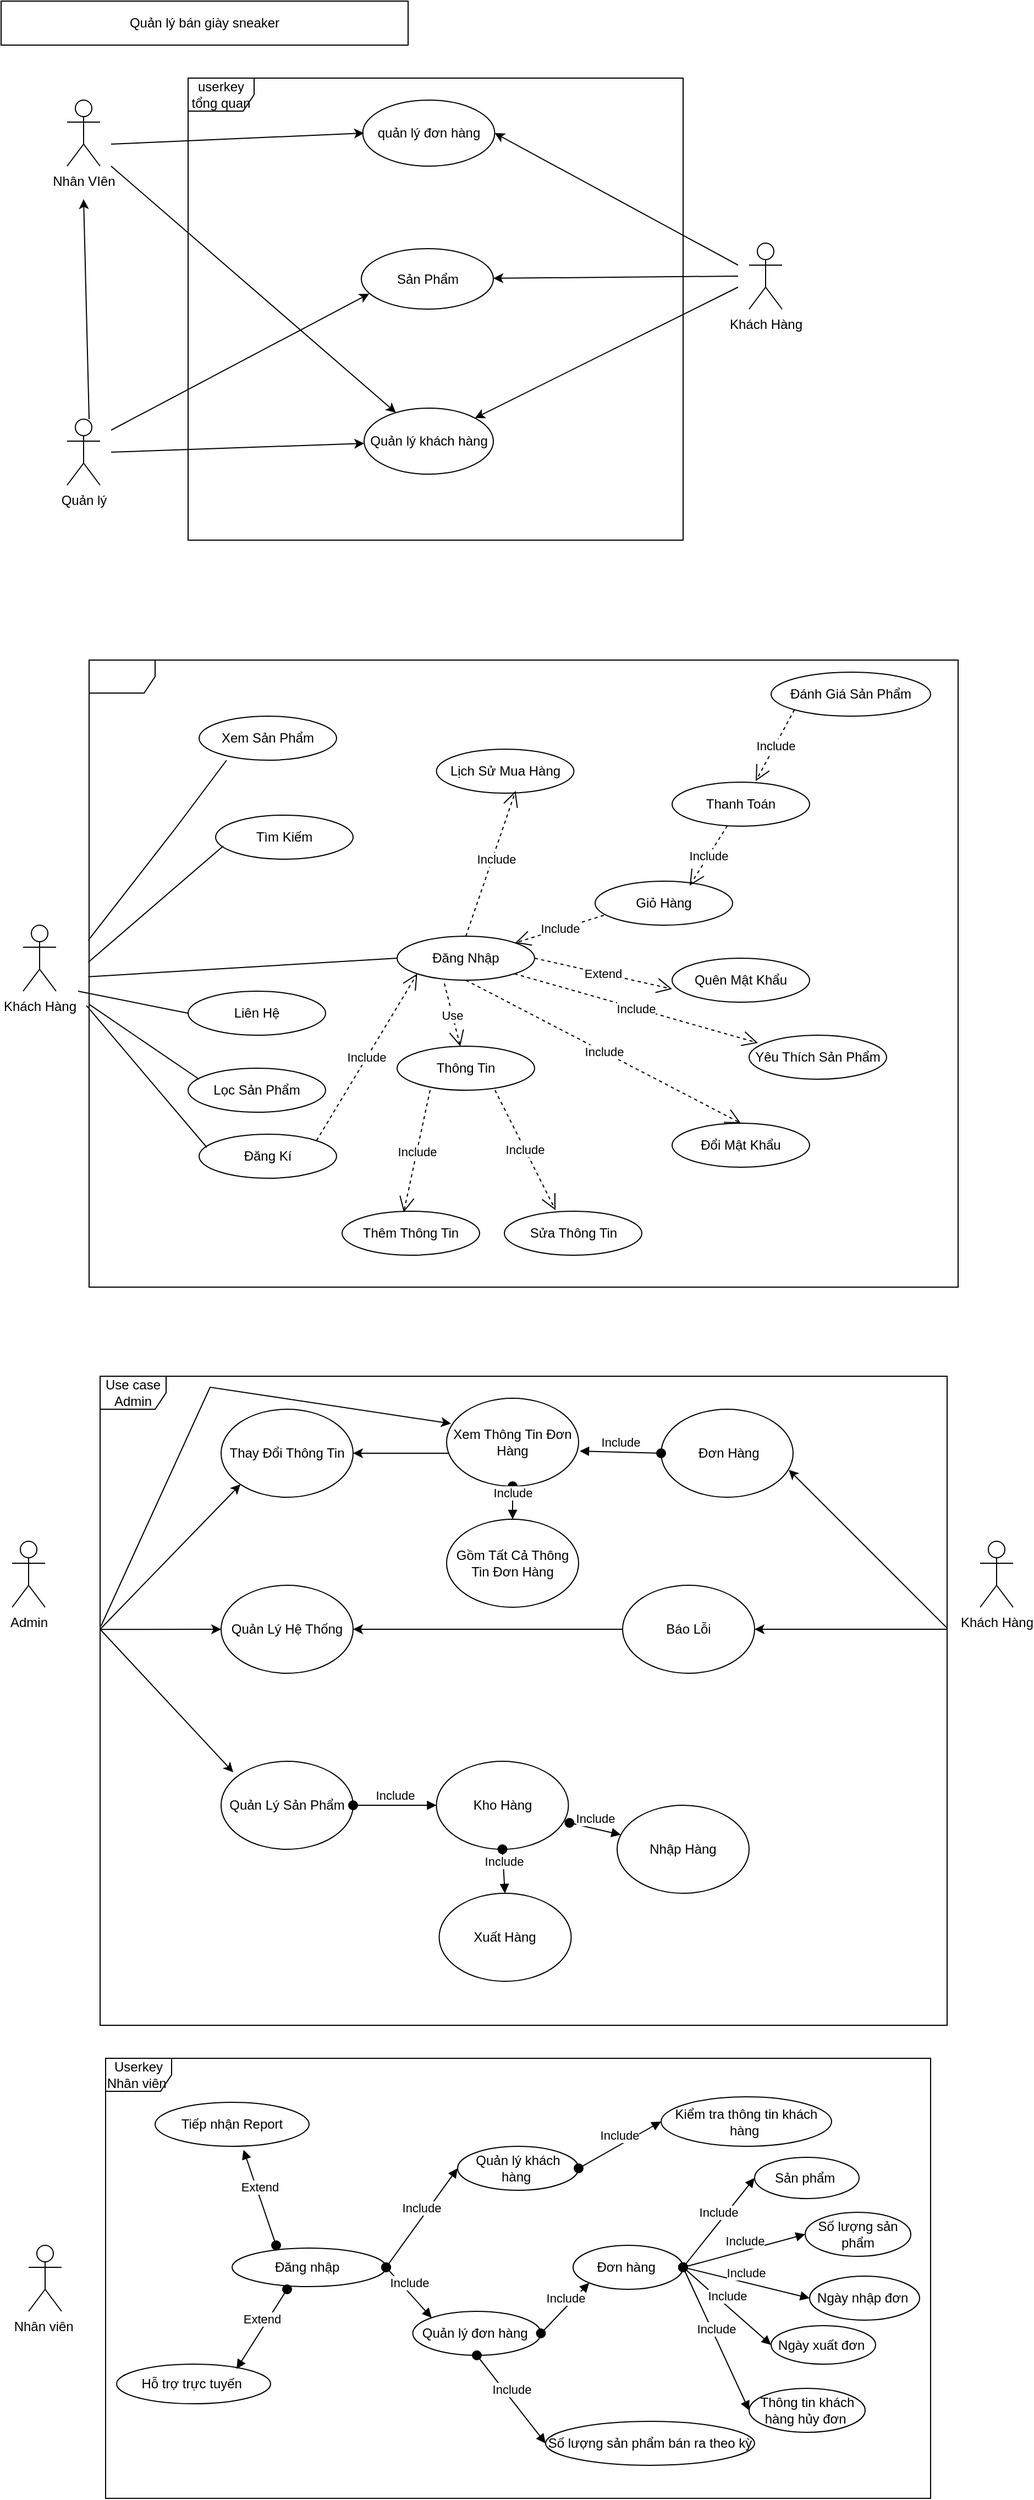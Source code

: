 <mxfile version="22.1.18" type="github">
  <diagram name="Trang-1" id="5llE8GZES7uabzYmKtOs">
    <mxGraphModel dx="880" dy="468" grid="1" gridSize="10" guides="1" tooltips="1" connect="1" arrows="1" fold="1" page="1" pageScale="1" pageWidth="827" pageHeight="1169" math="0" shadow="0">
      <root>
        <mxCell id="0" />
        <mxCell id="1" parent="0" />
        <mxCell id="TOl0E02UGa285p_MY37N-1" value="Quản lý&lt;br&gt;" style="shape=umlActor;verticalLabelPosition=bottom;verticalAlign=top;html=1;outlineConnect=0;" parent="1" vertex="1">
          <mxGeometry x="60" y="380" width="30" height="60" as="geometry" />
        </mxCell>
        <mxCell id="TOl0E02UGa285p_MY37N-2" value="Nhân VIên" style="shape=umlActor;verticalLabelPosition=bottom;verticalAlign=top;html=1;outlineConnect=0;" parent="1" vertex="1">
          <mxGeometry x="60" y="90" width="30" height="60" as="geometry" />
        </mxCell>
        <mxCell id="TOl0E02UGa285p_MY37N-4" value="Khách Hàng&lt;br&gt;" style="shape=umlActor;verticalLabelPosition=bottom;verticalAlign=top;html=1;outlineConnect=0;" parent="1" vertex="1">
          <mxGeometry x="680" y="220" width="30" height="60" as="geometry" />
        </mxCell>
        <mxCell id="TOl0E02UGa285p_MY37N-10" value="userkey tổng quan" style="shape=umlFrame;whiteSpace=wrap;html=1;pointerEvents=0;" parent="1" vertex="1">
          <mxGeometry x="170" y="70" width="450" height="420" as="geometry" />
        </mxCell>
        <mxCell id="JZ5myD8rYxTzlc6HxNOB-1" value="quản lý đơn hàng" style="ellipse;whiteSpace=wrap;html=1;" parent="1" vertex="1">
          <mxGeometry x="328.75" y="90" width="120" height="60" as="geometry" />
        </mxCell>
        <mxCell id="JZ5myD8rYxTzlc6HxNOB-3" value="Quản lý khách hàng" style="ellipse;whiteSpace=wrap;html=1;" parent="1" vertex="1">
          <mxGeometry x="330" y="370" width="117.5" height="60" as="geometry" />
        </mxCell>
        <mxCell id="JZ5myD8rYxTzlc6HxNOB-4" value="Quản lý bán giày sneaker" style="rounded=0;whiteSpace=wrap;html=1;" parent="1" vertex="1">
          <mxGeometry width="370" height="40" as="geometry" />
        </mxCell>
        <mxCell id="JZ5myD8rYxTzlc6HxNOB-5" value="" style="endArrow=classic;html=1;rounded=0;exitX=0.667;exitY=0;exitDx=0;exitDy=0;exitPerimeter=0;" parent="1" source="TOl0E02UGa285p_MY37N-1" edge="1">
          <mxGeometry width="50" height="50" relative="1" as="geometry">
            <mxPoint x="60" y="390" as="sourcePoint" />
            <mxPoint x="75" y="180" as="targetPoint" />
          </mxGeometry>
        </mxCell>
        <mxCell id="JZ5myD8rYxTzlc6HxNOB-6" value="Sản Phẩm" style="ellipse;whiteSpace=wrap;html=1;" parent="1" vertex="1">
          <mxGeometry x="327.5" y="225" width="120" height="55" as="geometry" />
        </mxCell>
        <mxCell id="JZ5myD8rYxTzlc6HxNOB-13" value="" style="endArrow=classic;html=1;rounded=0;" parent="1" target="JZ5myD8rYxTzlc6HxNOB-3" edge="1">
          <mxGeometry width="50" height="50" relative="1" as="geometry">
            <mxPoint x="100" y="150" as="sourcePoint" />
            <mxPoint x="150" y="100" as="targetPoint" />
          </mxGeometry>
        </mxCell>
        <mxCell id="JZ5myD8rYxTzlc6HxNOB-16" value="" style="endArrow=classic;html=1;rounded=0;" parent="1" target="JZ5myD8rYxTzlc6HxNOB-3" edge="1">
          <mxGeometry width="50" height="50" relative="1" as="geometry">
            <mxPoint x="100" y="410" as="sourcePoint" />
            <mxPoint x="150" y="360" as="targetPoint" />
          </mxGeometry>
        </mxCell>
        <mxCell id="JZ5myD8rYxTzlc6HxNOB-17" value="" style="endArrow=classic;html=1;rounded=0;entryX=0.06;entryY=0.745;entryDx=0;entryDy=0;entryPerimeter=0;" parent="1" target="JZ5myD8rYxTzlc6HxNOB-6" edge="1">
          <mxGeometry width="50" height="50" relative="1" as="geometry">
            <mxPoint x="100" y="390" as="sourcePoint" />
            <mxPoint x="150" y="340" as="targetPoint" />
          </mxGeometry>
        </mxCell>
        <mxCell id="JZ5myD8rYxTzlc6HxNOB-18" value="" style="endArrow=classic;html=1;rounded=0;" parent="1" target="JZ5myD8rYxTzlc6HxNOB-6" edge="1">
          <mxGeometry width="50" height="50" relative="1" as="geometry">
            <mxPoint x="670" y="250" as="sourcePoint" />
            <mxPoint x="740" y="200" as="targetPoint" />
          </mxGeometry>
        </mxCell>
        <mxCell id="s3C_4ocLMXlNBmhWru_O-2" value="" style="shape=umlFrame;whiteSpace=wrap;html=1;pointerEvents=0;" parent="1" vertex="1">
          <mxGeometry x="80" y="599" width="790" height="570" as="geometry" />
        </mxCell>
        <mxCell id="s3C_4ocLMXlNBmhWru_O-5" value="Đăng Nhập" style="ellipse;whiteSpace=wrap;html=1;" parent="1" vertex="1">
          <mxGeometry x="360" y="850" width="125" height="40" as="geometry" />
        </mxCell>
        <mxCell id="s3C_4ocLMXlNBmhWru_O-7" value="Liên Hệ" style="ellipse;whiteSpace=wrap;html=1;" parent="1" vertex="1">
          <mxGeometry x="170" y="900" width="125" height="40" as="geometry" />
        </mxCell>
        <mxCell id="s3C_4ocLMXlNBmhWru_O-8" value="Đăng Kí" style="ellipse;whiteSpace=wrap;html=1;" parent="1" vertex="1">
          <mxGeometry x="180" y="1030" width="125" height="40" as="geometry" />
        </mxCell>
        <mxCell id="s3C_4ocLMXlNBmhWru_O-9" value="Tìm Kiếm" style="ellipse;whiteSpace=wrap;html=1;" parent="1" vertex="1">
          <mxGeometry x="195" y="740" width="125" height="40" as="geometry" />
        </mxCell>
        <mxCell id="s3C_4ocLMXlNBmhWru_O-10" value="Lọc Sản Phẩm" style="ellipse;whiteSpace=wrap;html=1;" parent="1" vertex="1">
          <mxGeometry x="170" y="970" width="125" height="40" as="geometry" />
        </mxCell>
        <mxCell id="s3C_4ocLMXlNBmhWru_O-11" value="Lịch Sử Mua Hàng" style="ellipse;whiteSpace=wrap;html=1;" parent="1" vertex="1">
          <mxGeometry x="395.75" y="680" width="125" height="40" as="geometry" />
        </mxCell>
        <mxCell id="s3C_4ocLMXlNBmhWru_O-12" value="Đổi Mật Khẩu" style="ellipse;whiteSpace=wrap;html=1;" parent="1" vertex="1">
          <mxGeometry x="610" y="1020" width="125" height="40" as="geometry" />
        </mxCell>
        <mxCell id="s3C_4ocLMXlNBmhWru_O-13" value="Giỏ Hàng" style="ellipse;whiteSpace=wrap;html=1;" parent="1" vertex="1">
          <mxGeometry x="540" y="800" width="125" height="40" as="geometry" />
        </mxCell>
        <mxCell id="s3C_4ocLMXlNBmhWru_O-14" value="Thanh Toán" style="ellipse;whiteSpace=wrap;html=1;" parent="1" vertex="1">
          <mxGeometry x="610" y="710" width="125" height="40" as="geometry" />
        </mxCell>
        <mxCell id="s3C_4ocLMXlNBmhWru_O-15" value="Đánh Giá Sản Phẩm" style="ellipse;whiteSpace=wrap;html=1;" parent="1" vertex="1">
          <mxGeometry x="700" y="610" width="145" height="40" as="geometry" />
        </mxCell>
        <mxCell id="s3C_4ocLMXlNBmhWru_O-17" value="Yêu Thích Sản Phẩm" style="ellipse;whiteSpace=wrap;html=1;" parent="1" vertex="1">
          <mxGeometry x="680" y="940" width="125" height="40" as="geometry" />
        </mxCell>
        <mxCell id="s3C_4ocLMXlNBmhWru_O-21" value="Xem Sản Phẩm" style="ellipse;whiteSpace=wrap;html=1;" parent="1" vertex="1">
          <mxGeometry x="180" y="650" width="125" height="40" as="geometry" />
        </mxCell>
        <mxCell id="s3C_4ocLMXlNBmhWru_O-22" value="Include" style="endArrow=open;endSize=12;dashed=1;html=1;rounded=0;exitX=0.5;exitY=1;exitDx=0;exitDy=0;entryX=0.5;entryY=0;entryDx=0;entryDy=0;" parent="1" source="s3C_4ocLMXlNBmhWru_O-5" target="s3C_4ocLMXlNBmhWru_O-12" edge="1">
          <mxGeometry width="160" relative="1" as="geometry">
            <mxPoint x="350" y="930" as="sourcePoint" />
            <mxPoint x="510" y="930" as="targetPoint" />
          </mxGeometry>
        </mxCell>
        <mxCell id="s3C_4ocLMXlNBmhWru_O-27" value="" style="endArrow=none;html=1;rounded=0;entryX=0.056;entryY=0.3;entryDx=0;entryDy=0;entryPerimeter=0;exitX=-0.003;exitY=0.551;exitDx=0;exitDy=0;exitPerimeter=0;" parent="1" source="s3C_4ocLMXlNBmhWru_O-2" target="s3C_4ocLMXlNBmhWru_O-8" edge="1">
          <mxGeometry width="50" height="50" relative="1" as="geometry">
            <mxPoint x="90" y="760" as="sourcePoint" />
            <mxPoint x="140" y="710" as="targetPoint" />
          </mxGeometry>
        </mxCell>
        <mxCell id="s3C_4ocLMXlNBmhWru_O-28" value="" style="endArrow=none;html=1;rounded=0;exitX=-0.001;exitY=0.447;exitDx=0;exitDy=0;exitPerimeter=0;entryX=0.2;entryY=1;entryDx=0;entryDy=0;entryPerimeter=0;" parent="1" source="s3C_4ocLMXlNBmhWru_O-2" target="s3C_4ocLMXlNBmhWru_O-21" edge="1">
          <mxGeometry width="50" height="50" relative="1" as="geometry">
            <mxPoint x="110" y="840" as="sourcePoint" />
            <mxPoint x="160" y="790" as="targetPoint" />
            <Array as="points">
              <mxPoint x="160" y="750" />
            </Array>
          </mxGeometry>
        </mxCell>
        <mxCell id="s3C_4ocLMXlNBmhWru_O-29" value="" style="endArrow=none;html=1;rounded=0;exitX=-0.001;exitY=0.482;exitDx=0;exitDy=0;exitPerimeter=0;entryX=0.056;entryY=0.7;entryDx=0;entryDy=0;entryPerimeter=0;" parent="1" source="s3C_4ocLMXlNBmhWru_O-2" target="s3C_4ocLMXlNBmhWru_O-9" edge="1">
          <mxGeometry width="50" height="50" relative="1" as="geometry">
            <mxPoint x="70" y="910" as="sourcePoint" />
            <mxPoint x="120" y="860" as="targetPoint" />
          </mxGeometry>
        </mxCell>
        <mxCell id="s3C_4ocLMXlNBmhWru_O-31" value="" style="endArrow=none;html=1;rounded=0;entryX=0;entryY=0.5;entryDx=0;entryDy=0;" parent="1" target="s3C_4ocLMXlNBmhWru_O-7" edge="1">
          <mxGeometry width="50" height="50" relative="1" as="geometry">
            <mxPoint x="70" y="900" as="sourcePoint" />
            <mxPoint x="150" y="970" as="targetPoint" />
          </mxGeometry>
        </mxCell>
        <mxCell id="s3C_4ocLMXlNBmhWru_O-32" value="" style="endArrow=none;html=1;rounded=0;exitX=0;exitY=0.549;exitDx=0;exitDy=0;exitPerimeter=0;entryX=0.08;entryY=0.25;entryDx=0;entryDy=0;entryPerimeter=0;" parent="1" source="s3C_4ocLMXlNBmhWru_O-2" target="s3C_4ocLMXlNBmhWru_O-10" edge="1">
          <mxGeometry width="50" height="50" relative="1" as="geometry">
            <mxPoint x="120" y="1070" as="sourcePoint" />
            <mxPoint x="170" y="1040" as="targetPoint" />
          </mxGeometry>
        </mxCell>
        <mxCell id="s3C_4ocLMXlNBmhWru_O-33" value="" style="endArrow=none;html=1;rounded=0;exitX=0;exitY=0.5;exitDx=0;exitDy=0;entryX=-0.001;entryY=0.505;entryDx=0;entryDy=0;entryPerimeter=0;" parent="1" source="s3C_4ocLMXlNBmhWru_O-5" target="s3C_4ocLMXlNBmhWru_O-2" edge="1">
          <mxGeometry width="50" height="50" relative="1" as="geometry">
            <mxPoint x="280" y="910" as="sourcePoint" />
            <mxPoint x="330" y="860" as="targetPoint" />
          </mxGeometry>
        </mxCell>
        <mxCell id="s3C_4ocLMXlNBmhWru_O-34" value="Include" style="endArrow=open;endSize=12;dashed=1;html=1;rounded=0;entryX=0.576;entryY=0.95;entryDx=0;entryDy=0;entryPerimeter=0;exitX=0.5;exitY=0;exitDx=0;exitDy=0;" parent="1" source="s3C_4ocLMXlNBmhWru_O-5" target="s3C_4ocLMXlNBmhWru_O-11" edge="1">
          <mxGeometry x="0.077" y="-3" width="160" relative="1" as="geometry">
            <mxPoint x="420" y="870" as="sourcePoint" />
            <mxPoint x="580" y="870" as="targetPoint" />
            <mxPoint as="offset" />
          </mxGeometry>
        </mxCell>
        <mxCell id="s3C_4ocLMXlNBmhWru_O-36" value="Include" style="endArrow=open;endSize=12;dashed=1;html=1;rounded=0;entryX=0.064;entryY=0.175;entryDx=0;entryDy=0;entryPerimeter=0;exitX=1;exitY=1;exitDx=0;exitDy=0;" parent="1" source="s3C_4ocLMXlNBmhWru_O-5" target="s3C_4ocLMXlNBmhWru_O-17" edge="1">
          <mxGeometry width="160" relative="1" as="geometry">
            <mxPoint x="450" y="910" as="sourcePoint" />
            <mxPoint x="610" y="910" as="targetPoint" />
          </mxGeometry>
        </mxCell>
        <mxCell id="s3C_4ocLMXlNBmhWru_O-37" value="Include" style="endArrow=open;endSize=12;dashed=1;html=1;rounded=0;entryX=0.608;entryY=-0.025;entryDx=0;entryDy=0;entryPerimeter=0;exitX=0;exitY=1;exitDx=0;exitDy=0;" parent="1" source="s3C_4ocLMXlNBmhWru_O-15" target="s3C_4ocLMXlNBmhWru_O-14" edge="1">
          <mxGeometry width="160" relative="1" as="geometry">
            <mxPoint x="670" y="690" as="sourcePoint" />
            <mxPoint x="830" y="690" as="targetPoint" />
          </mxGeometry>
        </mxCell>
        <mxCell id="s3C_4ocLMXlNBmhWru_O-38" value="Include" style="endArrow=open;endSize=12;dashed=1;html=1;rounded=0;entryX=0.688;entryY=0.1;entryDx=0;entryDy=0;entryPerimeter=0;" parent="1" source="s3C_4ocLMXlNBmhWru_O-14" target="s3C_4ocLMXlNBmhWru_O-13" edge="1">
          <mxGeometry width="160" relative="1" as="geometry">
            <mxPoint x="610" y="750" as="sourcePoint" />
            <mxPoint x="770" y="750" as="targetPoint" />
          </mxGeometry>
        </mxCell>
        <mxCell id="s3C_4ocLMXlNBmhWru_O-39" value="Include" style="endArrow=open;endSize=12;dashed=1;html=1;rounded=0;exitX=0.064;exitY=0.775;exitDx=0;exitDy=0;exitPerimeter=0;" parent="1" source="s3C_4ocLMXlNBmhWru_O-13" target="s3C_4ocLMXlNBmhWru_O-5" edge="1">
          <mxGeometry width="160" relative="1" as="geometry">
            <mxPoint x="500" y="820" as="sourcePoint" />
            <mxPoint x="660" y="820" as="targetPoint" />
          </mxGeometry>
        </mxCell>
        <mxCell id="s3C_4ocLMXlNBmhWru_O-43" value="Khách Hàng&lt;br&gt;" style="shape=umlActor;verticalLabelPosition=bottom;verticalAlign=top;html=1;outlineConnect=0;" parent="1" vertex="1">
          <mxGeometry x="20" y="840" width="30" height="60" as="geometry" />
        </mxCell>
        <mxCell id="nKltx8LlwTnS0seHunnq-49" value="Use case Admin" style="shape=umlFrame;whiteSpace=wrap;html=1;pointerEvents=0;" parent="1" vertex="1">
          <mxGeometry x="90" y="1250" width="770" height="590" as="geometry" />
        </mxCell>
        <mxCell id="MmnQWj6stlSC9tFPP3Ny-4" value="" style="endArrow=classic;html=1;rounded=0;entryX=1;entryY=0.5;entryDx=0;entryDy=0;" parent="1" target="JZ5myD8rYxTzlc6HxNOB-1" edge="1">
          <mxGeometry width="50" height="50" relative="1" as="geometry">
            <mxPoint x="670" y="240" as="sourcePoint" />
            <mxPoint x="500" y="230" as="targetPoint" />
          </mxGeometry>
        </mxCell>
        <mxCell id="Wos202EcLyyklP4NpOIM-1" value="Nhân viên&amp;nbsp;" style="shape=umlActor;verticalLabelPosition=bottom;verticalAlign=top;html=1;outlineConnect=0;" parent="1" vertex="1">
          <mxGeometry x="25" y="2040" width="30" height="60" as="geometry" />
        </mxCell>
        <mxCell id="nKltx8LlwTnS0seHunnq-50" value="Admin" style="shape=umlActor;verticalLabelPosition=bottom;verticalAlign=top;html=1;outlineConnect=0;" parent="1" vertex="1">
          <mxGeometry x="10" y="1400" width="30" height="60" as="geometry" />
        </mxCell>
        <mxCell id="Wos202EcLyyklP4NpOIM-2" value="Userkey Nhân viên&amp;nbsp;" style="shape=umlFrame;whiteSpace=wrap;html=1;pointerEvents=0;" parent="1" vertex="1">
          <mxGeometry x="95" y="1870" width="750" height="400" as="geometry" />
        </mxCell>
        <mxCell id="MmnQWj6stlSC9tFPP3Ny-5" value="" style="endArrow=classic;html=1;rounded=0;" parent="1" target="JZ5myD8rYxTzlc6HxNOB-3" edge="1">
          <mxGeometry width="50" height="50" relative="1" as="geometry">
            <mxPoint x="670" y="260" as="sourcePoint" />
            <mxPoint x="470" y="310" as="targetPoint" />
          </mxGeometry>
        </mxCell>
        <mxCell id="Wos202EcLyyklP4NpOIM-4" value="Đăng nhập&amp;nbsp;" style="ellipse;whiteSpace=wrap;html=1;" parent="1" vertex="1">
          <mxGeometry x="210" y="2042.5" width="140" height="35" as="geometry" />
        </mxCell>
        <mxCell id="nKltx8LlwTnS0seHunnq-53" value="Thay Đổi Thông Tin" style="ellipse;whiteSpace=wrap;html=1;" parent="1" vertex="1">
          <mxGeometry x="200" y="1280" width="120" height="80" as="geometry" />
        </mxCell>
        <mxCell id="Wos202EcLyyklP4NpOIM-5" value="Quản lý khách hàng&amp;nbsp;" style="ellipse;whiteSpace=wrap;html=1;" parent="1" vertex="1">
          <mxGeometry x="415" y="1950" width="110" height="40" as="geometry" />
        </mxCell>
        <mxCell id="I8MrL8NOdYnkGvwBBJZY-1" value="" style="endArrow=classic;html=1;rounded=0;entryX=0.01;entryY=0.5;entryDx=0;entryDy=0;entryPerimeter=0;" parent="1" target="JZ5myD8rYxTzlc6HxNOB-1" edge="1">
          <mxGeometry width="50" height="50" relative="1" as="geometry">
            <mxPoint x="100" y="130" as="sourcePoint" />
            <mxPoint x="560" y="250" as="targetPoint" />
          </mxGeometry>
        </mxCell>
        <mxCell id="nKltx8LlwTnS0seHunnq-54" value="Quản Lý Hệ Thống" style="ellipse;whiteSpace=wrap;html=1;" parent="1" vertex="1">
          <mxGeometry x="200" y="1440" width="120" height="80" as="geometry" />
        </mxCell>
        <mxCell id="vZMHZeMNr2sQ4nlG3Gvj-1" value="Include" style="endArrow=open;endSize=12;dashed=1;html=1;rounded=0;entryX=0;entryY=1;entryDx=0;entryDy=0;exitX=1;exitY=0;exitDx=0;exitDy=0;" parent="1" source="s3C_4ocLMXlNBmhWru_O-8" target="s3C_4ocLMXlNBmhWru_O-5" edge="1">
          <mxGeometry width="160" relative="1" as="geometry">
            <mxPoint x="220" y="700" as="sourcePoint" />
            <mxPoint x="380" y="700" as="targetPoint" />
          </mxGeometry>
        </mxCell>
        <mxCell id="Wos202EcLyyklP4NpOIM-10" value="Quản lý đơn hàng&amp;nbsp;" style="ellipse;whiteSpace=wrap;html=1;" parent="1" vertex="1">
          <mxGeometry x="374.25" y="2100" width="116.5" height="40" as="geometry" />
        </mxCell>
        <mxCell id="Wos202EcLyyklP4NpOIM-11" value="Kiểm tra thông tin khách hàng&amp;nbsp;" style="ellipse;whiteSpace=wrap;html=1;" parent="1" vertex="1">
          <mxGeometry x="600" y="1905" width="155" height="45" as="geometry" />
        </mxCell>
        <mxCell id="nKltx8LlwTnS0seHunnq-59" value="Quản Lý Sản Phẩm" style="ellipse;whiteSpace=wrap;html=1;" parent="1" vertex="1">
          <mxGeometry x="200" y="1600" width="120" height="80" as="geometry" />
        </mxCell>
        <mxCell id="Wos202EcLyyklP4NpOIM-12" value="Đơn hàng&amp;nbsp;" style="ellipse;whiteSpace=wrap;html=1;" parent="1" vertex="1">
          <mxGeometry x="520" y="2040" width="100" height="40" as="geometry" />
        </mxCell>
        <mxCell id="Wos202EcLyyklP4NpOIM-13" value="Tiếp nhận Report" style="ellipse;whiteSpace=wrap;html=1;" parent="1" vertex="1">
          <mxGeometry x="140" y="1910" width="140" height="40" as="geometry" />
        </mxCell>
        <mxCell id="vZMHZeMNr2sQ4nlG3Gvj-4" value="Quên Mật Khẩu" style="ellipse;whiteSpace=wrap;html=1;" parent="1" vertex="1">
          <mxGeometry x="610" y="870" width="125" height="40" as="geometry" />
        </mxCell>
        <mxCell id="Wos202EcLyyklP4NpOIM-15" value="Hỗ trợ trực tuyến&amp;nbsp;" style="ellipse;whiteSpace=wrap;html=1;" parent="1" vertex="1">
          <mxGeometry x="105" y="2148" width="140" height="36" as="geometry" />
        </mxCell>
        <mxCell id="Wos202EcLyyklP4NpOIM-22" value="Ngày nhập đơn&amp;nbsp;" style="ellipse;whiteSpace=wrap;html=1;" parent="1" vertex="1">
          <mxGeometry x="735" y="2068" width="100" height="40" as="geometry" />
        </mxCell>
        <mxCell id="nKltx8LlwTnS0seHunnq-67" value="Khách Hàng" style="shape=umlActor;verticalLabelPosition=bottom;verticalAlign=top;html=1;outlineConnect=0;" parent="1" vertex="1">
          <mxGeometry x="890" y="1400" width="30" height="60" as="geometry" />
        </mxCell>
        <mxCell id="Wos202EcLyyklP4NpOIM-24" value="Include" style="html=1;verticalAlign=bottom;startArrow=oval;startFill=1;endArrow=block;startSize=8;curved=0;rounded=0;entryX=0;entryY=0.5;entryDx=0;entryDy=0;" parent="1" target="Wos202EcLyyklP4NpOIM-11" edge="1">
          <mxGeometry width="60" relative="1" as="geometry">
            <mxPoint x="525" y="1970" as="sourcePoint" />
            <mxPoint x="575" y="1970" as="targetPoint" />
          </mxGeometry>
        </mxCell>
        <mxCell id="nKltx8LlwTnS0seHunnq-68" value="&amp;nbsp;Đơn Hàng" style="ellipse;whiteSpace=wrap;html=1;" parent="1" vertex="1">
          <mxGeometry x="600" y="1280" width="120" height="80" as="geometry" />
        </mxCell>
        <mxCell id="Wos202EcLyyklP4NpOIM-25" value="Include" style="html=1;verticalAlign=bottom;startArrow=oval;startFill=1;endArrow=block;startSize=8;curved=0;rounded=0;entryX=0;entryY=1;entryDx=0;entryDy=0;exitX=1;exitY=0.5;exitDx=0;exitDy=0;" parent="1" source="Wos202EcLyyklP4NpOIM-10" target="Wos202EcLyyklP4NpOIM-12" edge="1">
          <mxGeometry width="60" relative="1" as="geometry">
            <mxPoint x="530" y="1970" as="sourcePoint" />
            <mxPoint x="580" y="1630" as="targetPoint" />
          </mxGeometry>
        </mxCell>
        <mxCell id="nKltx8LlwTnS0seHunnq-70" value="" style="edgeStyle=orthogonalEdgeStyle;rounded=0;orthogonalLoop=1;jettySize=auto;html=1;" parent="1" source="nKltx8LlwTnS0seHunnq-69" target="nKltx8LlwTnS0seHunnq-53" edge="1">
          <mxGeometry relative="1" as="geometry">
            <Array as="points">
              <mxPoint x="340" y="1320" />
              <mxPoint x="340" y="1320" />
            </Array>
          </mxGeometry>
        </mxCell>
        <mxCell id="Wos202EcLyyklP4NpOIM-26" value="Ngày xuất đơn&amp;nbsp;" style="ellipse;whiteSpace=wrap;html=1;" parent="1" vertex="1">
          <mxGeometry x="700" y="2113" width="95" height="35" as="geometry" />
        </mxCell>
        <mxCell id="nKltx8LlwTnS0seHunnq-69" value="Xem Thông Tin Đơn Hàng" style="ellipse;whiteSpace=wrap;html=1;" parent="1" vertex="1">
          <mxGeometry x="405" y="1270" width="120" height="80" as="geometry" />
        </mxCell>
        <mxCell id="nKltx8LlwTnS0seHunnq-72" value="" style="endArrow=classic;html=1;rounded=0;entryX=0.967;entryY=0.688;entryDx=0;entryDy=0;entryPerimeter=0;exitX=1;exitY=0.388;exitDx=0;exitDy=0;exitPerimeter=0;" parent="1" source="nKltx8LlwTnS0seHunnq-49" target="nKltx8LlwTnS0seHunnq-68" edge="1">
          <mxGeometry width="50" height="50" relative="1" as="geometry">
            <mxPoint x="620" y="1440" as="sourcePoint" />
            <mxPoint x="670" y="1390" as="targetPoint" />
          </mxGeometry>
        </mxCell>
        <mxCell id="nKltx8LlwTnS0seHunnq-74" value="Báo Lỗi" style="ellipse;whiteSpace=wrap;html=1;" parent="1" vertex="1">
          <mxGeometry x="565" y="1440" width="120" height="80" as="geometry" />
        </mxCell>
        <mxCell id="Wos202EcLyyklP4NpOIM-30" value="Thông tin khách hàng hủy đơn&amp;nbsp;" style="ellipse;whiteSpace=wrap;html=1;" parent="1" vertex="1">
          <mxGeometry x="680" y="2170" width="105.5" height="40" as="geometry" />
        </mxCell>
        <mxCell id="nKltx8LlwTnS0seHunnq-75" value="" style="endArrow=classic;html=1;rounded=0;entryX=1;entryY=0.5;entryDx=0;entryDy=0;" parent="1" target="nKltx8LlwTnS0seHunnq-74" edge="1">
          <mxGeometry width="50" height="50" relative="1" as="geometry">
            <mxPoint x="860" y="1480" as="sourcePoint" />
            <mxPoint x="750" y="1450" as="targetPoint" />
          </mxGeometry>
        </mxCell>
        <mxCell id="nKltx8LlwTnS0seHunnq-76" value="" style="endArrow=classic;html=1;rounded=0;exitX=0;exitY=0.5;exitDx=0;exitDy=0;entryX=1;entryY=0.5;entryDx=0;entryDy=0;" parent="1" source="nKltx8LlwTnS0seHunnq-74" target="nKltx8LlwTnS0seHunnq-54" edge="1">
          <mxGeometry width="50" height="50" relative="1" as="geometry">
            <mxPoint x="370" y="1490" as="sourcePoint" />
            <mxPoint x="420" y="1440" as="targetPoint" />
          </mxGeometry>
        </mxCell>
        <mxCell id="Wos202EcLyyklP4NpOIM-32" value="Số lượng sản phẩm bán ra theo kỳ" style="ellipse;whiteSpace=wrap;html=1;" parent="1" vertex="1">
          <mxGeometry x="495" y="2200" width="190" height="40" as="geometry" />
        </mxCell>
        <mxCell id="nKltx8LlwTnS0seHunnq-77" value="Kho Hàng" style="ellipse;whiteSpace=wrap;html=1;" parent="1" vertex="1">
          <mxGeometry x="395.75" y="1600" width="120" height="80" as="geometry" />
        </mxCell>
        <mxCell id="Wos202EcLyyklP4NpOIM-38" value="Include" style="html=1;verticalAlign=bottom;startArrow=oval;startFill=1;endArrow=block;startSize=8;curved=0;rounded=0;entryX=0;entryY=0.5;entryDx=0;entryDy=0;exitX=0.5;exitY=1;exitDx=0;exitDy=0;" parent="1" source="Wos202EcLyyklP4NpOIM-10" target="Wos202EcLyyklP4NpOIM-32" edge="1">
          <mxGeometry width="60" relative="1" as="geometry">
            <mxPoint x="520" y="2070" as="sourcePoint" />
            <mxPoint x="555" y="2200" as="targetPoint" />
          </mxGeometry>
        </mxCell>
        <mxCell id="nKltx8LlwTnS0seHunnq-80" value="Nhập Hàng" style="ellipse;whiteSpace=wrap;html=1;" parent="1" vertex="1">
          <mxGeometry x="560" y="1640" width="120" height="80" as="geometry" />
        </mxCell>
        <mxCell id="nKltx8LlwTnS0seHunnq-82" value="Xuất Hàng" style="ellipse;whiteSpace=wrap;html=1;" parent="1" vertex="1">
          <mxGeometry x="398.25" y="1720" width="120" height="80" as="geometry" />
        </mxCell>
        <mxCell id="GcgaR0uxiGs6vRCatCdt-1" value="Include" style="html=1;verticalAlign=bottom;startArrow=oval;startFill=1;endArrow=block;startSize=8;curved=0;rounded=0;entryX=0;entryY=0.5;entryDx=0;entryDy=0;" parent="1" target="Wos202EcLyyklP4NpOIM-5" edge="1">
          <mxGeometry width="60" relative="1" as="geometry">
            <mxPoint x="350" y="2060" as="sourcePoint" />
            <mxPoint x="410" y="2060" as="targetPoint" />
          </mxGeometry>
        </mxCell>
        <mxCell id="GcgaR0uxiGs6vRCatCdt-2" value="Include" style="html=1;verticalAlign=bottom;startArrow=oval;startFill=1;endArrow=block;startSize=8;curved=0;rounded=0;entryX=0;entryY=0;entryDx=0;entryDy=0;" parent="1" target="Wos202EcLyyklP4NpOIM-10" edge="1">
          <mxGeometry width="60" relative="1" as="geometry">
            <mxPoint x="350" y="2060" as="sourcePoint" />
            <mxPoint x="410" y="2060" as="targetPoint" />
          </mxGeometry>
        </mxCell>
        <mxCell id="GcgaR0uxiGs6vRCatCdt-4" value="Include" style="html=1;verticalAlign=bottom;startArrow=oval;startFill=1;endArrow=block;startSize=8;curved=0;rounded=0;entryX=0;entryY=0.5;entryDx=0;entryDy=0;" parent="1" target="Wos202EcLyyklP4NpOIM-22" edge="1">
          <mxGeometry width="60" relative="1" as="geometry">
            <mxPoint x="620" y="2060" as="sourcePoint" />
            <mxPoint x="710" y="2050" as="targetPoint" />
          </mxGeometry>
        </mxCell>
        <mxCell id="GcgaR0uxiGs6vRCatCdt-5" value="Include" style="html=1;verticalAlign=bottom;startArrow=oval;startFill=1;endArrow=block;startSize=8;curved=0;rounded=0;entryX=0;entryY=0.5;entryDx=0;entryDy=0;" parent="1" target="Wos202EcLyyklP4NpOIM-26" edge="1">
          <mxGeometry width="60" relative="1" as="geometry">
            <mxPoint x="620" y="2060" as="sourcePoint" />
            <mxPoint x="710" y="2050" as="targetPoint" />
          </mxGeometry>
        </mxCell>
        <mxCell id="GcgaR0uxiGs6vRCatCdt-6" value="Include" style="html=1;verticalAlign=bottom;startArrow=oval;startFill=1;endArrow=block;startSize=8;curved=0;rounded=0;entryX=0;entryY=0.5;entryDx=0;entryDy=0;exitX=1;exitY=0.5;exitDx=0;exitDy=0;" parent="1" source="Wos202EcLyyklP4NpOIM-12" target="Wos202EcLyyklP4NpOIM-30" edge="1">
          <mxGeometry width="60" relative="1" as="geometry">
            <mxPoint x="650" y="2050" as="sourcePoint" />
            <mxPoint x="710" y="2050" as="targetPoint" />
          </mxGeometry>
        </mxCell>
        <mxCell id="GcgaR0uxiGs6vRCatCdt-7" value="Include" style="html=1;verticalAlign=bottom;startArrow=oval;startFill=1;endArrow=block;startSize=8;curved=0;rounded=0;entryX=0;entryY=0.5;entryDx=0;entryDy=0;" parent="1" target="GcgaR0uxiGs6vRCatCdt-8" edge="1">
          <mxGeometry width="60" relative="1" as="geometry">
            <mxPoint x="620" y="2060" as="sourcePoint" />
            <mxPoint x="680" y="2060" as="targetPoint" />
          </mxGeometry>
        </mxCell>
        <mxCell id="9Fl5V5EUfYrsdsFjIwQJ-1" value="Thông Tin" style="ellipse;whiteSpace=wrap;html=1;" parent="1" vertex="1">
          <mxGeometry x="360" y="950" width="125" height="40" as="geometry" />
        </mxCell>
        <mxCell id="GcgaR0uxiGs6vRCatCdt-8" value="Sản phẩm&amp;nbsp;" style="ellipse;whiteSpace=wrap;html=1;" parent="1" vertex="1">
          <mxGeometry x="685" y="1960" width="95" height="37.5" as="geometry" />
        </mxCell>
        <mxCell id="9Fl5V5EUfYrsdsFjIwQJ-2" value="Sửa Thông Tin" style="ellipse;whiteSpace=wrap;html=1;" parent="1" vertex="1">
          <mxGeometry x="457.5" y="1100" width="125" height="40" as="geometry" />
        </mxCell>
        <mxCell id="GcgaR0uxiGs6vRCatCdt-9" value="Số lượng sản phẩm" style="ellipse;whiteSpace=wrap;html=1;" parent="1" vertex="1">
          <mxGeometry x="731" y="2010" width="96" height="40" as="geometry" />
        </mxCell>
        <mxCell id="9Fl5V5EUfYrsdsFjIwQJ-3" value="Thêm Thông Tin" style="ellipse;whiteSpace=wrap;html=1;" parent="1" vertex="1">
          <mxGeometry x="310" y="1100" width="125" height="40" as="geometry" />
        </mxCell>
        <mxCell id="GcgaR0uxiGs6vRCatCdt-10" value="Include" style="html=1;verticalAlign=bottom;startArrow=oval;startFill=1;endArrow=block;startSize=8;curved=0;rounded=0;entryX=0;entryY=0.5;entryDx=0;entryDy=0;" parent="1" target="GcgaR0uxiGs6vRCatCdt-9" edge="1">
          <mxGeometry width="60" relative="1" as="geometry">
            <mxPoint x="620" y="2060" as="sourcePoint" />
            <mxPoint x="680" y="2060" as="targetPoint" />
          </mxGeometry>
        </mxCell>
        <mxCell id="9Fl5V5EUfYrsdsFjIwQJ-4" value="Include" style="endArrow=open;endSize=12;dashed=1;html=1;rounded=0;entryX=0.448;entryY=0.025;entryDx=0;entryDy=0;exitX=0.24;exitY=1;exitDx=0;exitDy=0;exitPerimeter=0;entryPerimeter=0;" parent="1" source="9Fl5V5EUfYrsdsFjIwQJ-1" target="9Fl5V5EUfYrsdsFjIwQJ-3" edge="1">
          <mxGeometry width="160" relative="1" as="geometry">
            <mxPoint x="297" y="1046" as="sourcePoint" />
            <mxPoint x="388" y="894" as="targetPoint" />
          </mxGeometry>
        </mxCell>
        <mxCell id="GcgaR0uxiGs6vRCatCdt-11" value="Extend" style="html=1;verticalAlign=bottom;startArrow=oval;startFill=1;endArrow=block;startSize=8;curved=0;rounded=0;entryX=0.574;entryY=1.08;entryDx=0;entryDy=0;entryPerimeter=0;" parent="1" target="Wos202EcLyyklP4NpOIM-13" edge="1">
          <mxGeometry width="60" relative="1" as="geometry">
            <mxPoint x="250" y="2040" as="sourcePoint" />
            <mxPoint x="310" y="2040" as="targetPoint" />
          </mxGeometry>
        </mxCell>
        <mxCell id="9Fl5V5EUfYrsdsFjIwQJ-5" value="Include" style="endArrow=open;endSize=12;dashed=1;html=1;rounded=0;entryX=0.372;entryY=-0.025;entryDx=0;entryDy=0;entryPerimeter=0;exitX=0.712;exitY=1;exitDx=0;exitDy=0;exitPerimeter=0;" parent="1" source="9Fl5V5EUfYrsdsFjIwQJ-1" target="9Fl5V5EUfYrsdsFjIwQJ-2" edge="1">
          <mxGeometry width="160" relative="1" as="geometry">
            <mxPoint x="307" y="1056" as="sourcePoint" />
            <mxPoint x="398" y="904" as="targetPoint" />
          </mxGeometry>
        </mxCell>
        <mxCell id="GcgaR0uxiGs6vRCatCdt-12" value="Extend" style="html=1;verticalAlign=bottom;startArrow=oval;startFill=1;endArrow=block;startSize=8;curved=0;rounded=0;entryX=0.779;entryY=0.122;entryDx=0;entryDy=0;entryPerimeter=0;" parent="1" target="Wos202EcLyyklP4NpOIM-15" edge="1">
          <mxGeometry width="60" relative="1" as="geometry">
            <mxPoint x="260" y="2080" as="sourcePoint" />
            <mxPoint x="320" y="2080" as="targetPoint" />
          </mxGeometry>
        </mxCell>
        <mxCell id="jPBPJ0P406ZjaLyUeXCs-6" value="" style="endArrow=classic;html=1;rounded=0;exitX=0.001;exitY=0.385;exitDx=0;exitDy=0;exitPerimeter=0;entryX=0.033;entryY=0.288;entryDx=0;entryDy=0;entryPerimeter=0;" parent="1" source="nKltx8LlwTnS0seHunnq-49" target="nKltx8LlwTnS0seHunnq-69" edge="1">
          <mxGeometry width="50" height="50" relative="1" as="geometry">
            <mxPoint x="430" y="1400" as="sourcePoint" />
            <mxPoint x="480" y="1350" as="targetPoint" />
            <Array as="points">
              <mxPoint x="190" y="1260" />
            </Array>
          </mxGeometry>
        </mxCell>
        <mxCell id="9Fl5V5EUfYrsdsFjIwQJ-6" value="Use" style="endArrow=open;endSize=12;dashed=1;html=1;rounded=0;exitX=0.344;exitY=1.075;exitDx=0;exitDy=0;exitPerimeter=0;" parent="1" source="s3C_4ocLMXlNBmhWru_O-5" target="9Fl5V5EUfYrsdsFjIwQJ-1" edge="1">
          <mxGeometry width="160" relative="1" as="geometry">
            <mxPoint x="317" y="1066" as="sourcePoint" />
            <mxPoint x="408" y="914" as="targetPoint" />
          </mxGeometry>
        </mxCell>
        <mxCell id="jPBPJ0P406ZjaLyUeXCs-7" value="" style="endArrow=classic;html=1;rounded=0;entryX=0;entryY=1;entryDx=0;entryDy=0;" parent="1" target="nKltx8LlwTnS0seHunnq-53" edge="1">
          <mxGeometry width="50" height="50" relative="1" as="geometry">
            <mxPoint x="90" y="1480" as="sourcePoint" />
            <mxPoint x="140" y="1430" as="targetPoint" />
          </mxGeometry>
        </mxCell>
        <mxCell id="9Fl5V5EUfYrsdsFjIwQJ-8" value="Extend" style="endArrow=open;endSize=12;dashed=1;html=1;rounded=0;entryX=0;entryY=0.7;entryDx=0;entryDy=0;entryPerimeter=0;exitX=0.712;exitY=1;exitDx=0;exitDy=0;exitPerimeter=0;" parent="1" target="vZMHZeMNr2sQ4nlG3Gvj-4" edge="1">
          <mxGeometry width="160" relative="1" as="geometry">
            <mxPoint x="485" y="870" as="sourcePoint" />
            <mxPoint x="540" y="979" as="targetPoint" />
          </mxGeometry>
        </mxCell>
        <mxCell id="jPBPJ0P406ZjaLyUeXCs-8" value="" style="endArrow=classic;html=1;rounded=0;entryX=0;entryY=0.5;entryDx=0;entryDy=0;exitX=0;exitY=0.39;exitDx=0;exitDy=0;exitPerimeter=0;" parent="1" source="nKltx8LlwTnS0seHunnq-49" target="nKltx8LlwTnS0seHunnq-54" edge="1">
          <mxGeometry width="50" height="50" relative="1" as="geometry">
            <mxPoint x="110" y="1500" as="sourcePoint" />
            <mxPoint x="160" y="1450" as="targetPoint" />
          </mxGeometry>
        </mxCell>
        <mxCell id="jPBPJ0P406ZjaLyUeXCs-9" value="" style="endArrow=classic;html=1;rounded=0;entryX=0.092;entryY=0.125;entryDx=0;entryDy=0;entryPerimeter=0;" parent="1" target="nKltx8LlwTnS0seHunnq-59" edge="1">
          <mxGeometry width="50" height="50" relative="1" as="geometry">
            <mxPoint x="90" y="1480" as="sourcePoint" />
            <mxPoint x="480" y="1590" as="targetPoint" />
          </mxGeometry>
        </mxCell>
        <mxCell id="iAoa-eMS2Bd3S7ZHKuOq-1" value="Include" style="html=1;verticalAlign=bottom;startArrow=oval;startFill=1;endArrow=block;startSize=8;curved=0;rounded=0;exitX=0.5;exitY=1;exitDx=0;exitDy=0;" edge="1" parent="1" source="nKltx8LlwTnS0seHunnq-77">
          <mxGeometry width="60" relative="1" as="geometry">
            <mxPoint x="350" y="1630" as="sourcePoint" />
            <mxPoint x="458" y="1720" as="targetPoint" />
          </mxGeometry>
        </mxCell>
        <mxCell id="iAoa-eMS2Bd3S7ZHKuOq-2" value="Include" style="html=1;verticalAlign=bottom;startArrow=oval;startFill=1;endArrow=block;startSize=8;curved=0;rounded=0;exitX=1.008;exitY=0.7;exitDx=0;exitDy=0;exitPerimeter=0;" edge="1" parent="1" source="nKltx8LlwTnS0seHunnq-77" target="nKltx8LlwTnS0seHunnq-80">
          <mxGeometry width="60" relative="1" as="geometry">
            <mxPoint x="380" y="1660" as="sourcePoint" />
            <mxPoint x="442" y="1740" as="targetPoint" />
          </mxGeometry>
        </mxCell>
        <mxCell id="iAoa-eMS2Bd3S7ZHKuOq-3" value="Include" style="html=1;verticalAlign=bottom;startArrow=oval;startFill=1;endArrow=block;startSize=8;curved=0;rounded=0;entryX=0;entryY=0.5;entryDx=0;entryDy=0;exitX=1;exitY=0.5;exitDx=0;exitDy=0;" edge="1" parent="1" source="nKltx8LlwTnS0seHunnq-59" target="nKltx8LlwTnS0seHunnq-77">
          <mxGeometry width="60" relative="1" as="geometry">
            <mxPoint x="340" y="1620" as="sourcePoint" />
            <mxPoint x="402" y="1700" as="targetPoint" />
          </mxGeometry>
        </mxCell>
        <mxCell id="iAoa-eMS2Bd3S7ZHKuOq-4" value="Include" style="html=1;verticalAlign=bottom;startArrow=oval;startFill=1;endArrow=block;startSize=8;curved=0;rounded=0;entryX=1.008;entryY=0.6;entryDx=0;entryDy=0;exitX=0;exitY=0.5;exitDx=0;exitDy=0;entryPerimeter=0;" edge="1" parent="1" source="nKltx8LlwTnS0seHunnq-68" target="nKltx8LlwTnS0seHunnq-69">
          <mxGeometry width="60" relative="1" as="geometry">
            <mxPoint x="570" y="1310" as="sourcePoint" />
            <mxPoint x="632" y="1390" as="targetPoint" />
          </mxGeometry>
        </mxCell>
        <mxCell id="iAoa-eMS2Bd3S7ZHKuOq-5" value="Gồm Tất Cả Thông Tin Đơn Hàng" style="ellipse;whiteSpace=wrap;html=1;" vertex="1" parent="1">
          <mxGeometry x="405" y="1380" width="120" height="80" as="geometry" />
        </mxCell>
        <mxCell id="iAoa-eMS2Bd3S7ZHKuOq-6" value="Include" style="html=1;verticalAlign=bottom;startArrow=oval;startFill=1;endArrow=block;startSize=8;curved=0;rounded=0;entryX=0.5;entryY=0;entryDx=0;entryDy=0;exitX=0.5;exitY=1;exitDx=0;exitDy=0;" edge="1" parent="1" source="nKltx8LlwTnS0seHunnq-69" target="iAoa-eMS2Bd3S7ZHKuOq-5">
          <mxGeometry width="60" relative="1" as="geometry">
            <mxPoint x="570" y="1350" as="sourcePoint" />
            <mxPoint x="632" y="1430" as="targetPoint" />
          </mxGeometry>
        </mxCell>
      </root>
    </mxGraphModel>
  </diagram>
</mxfile>
